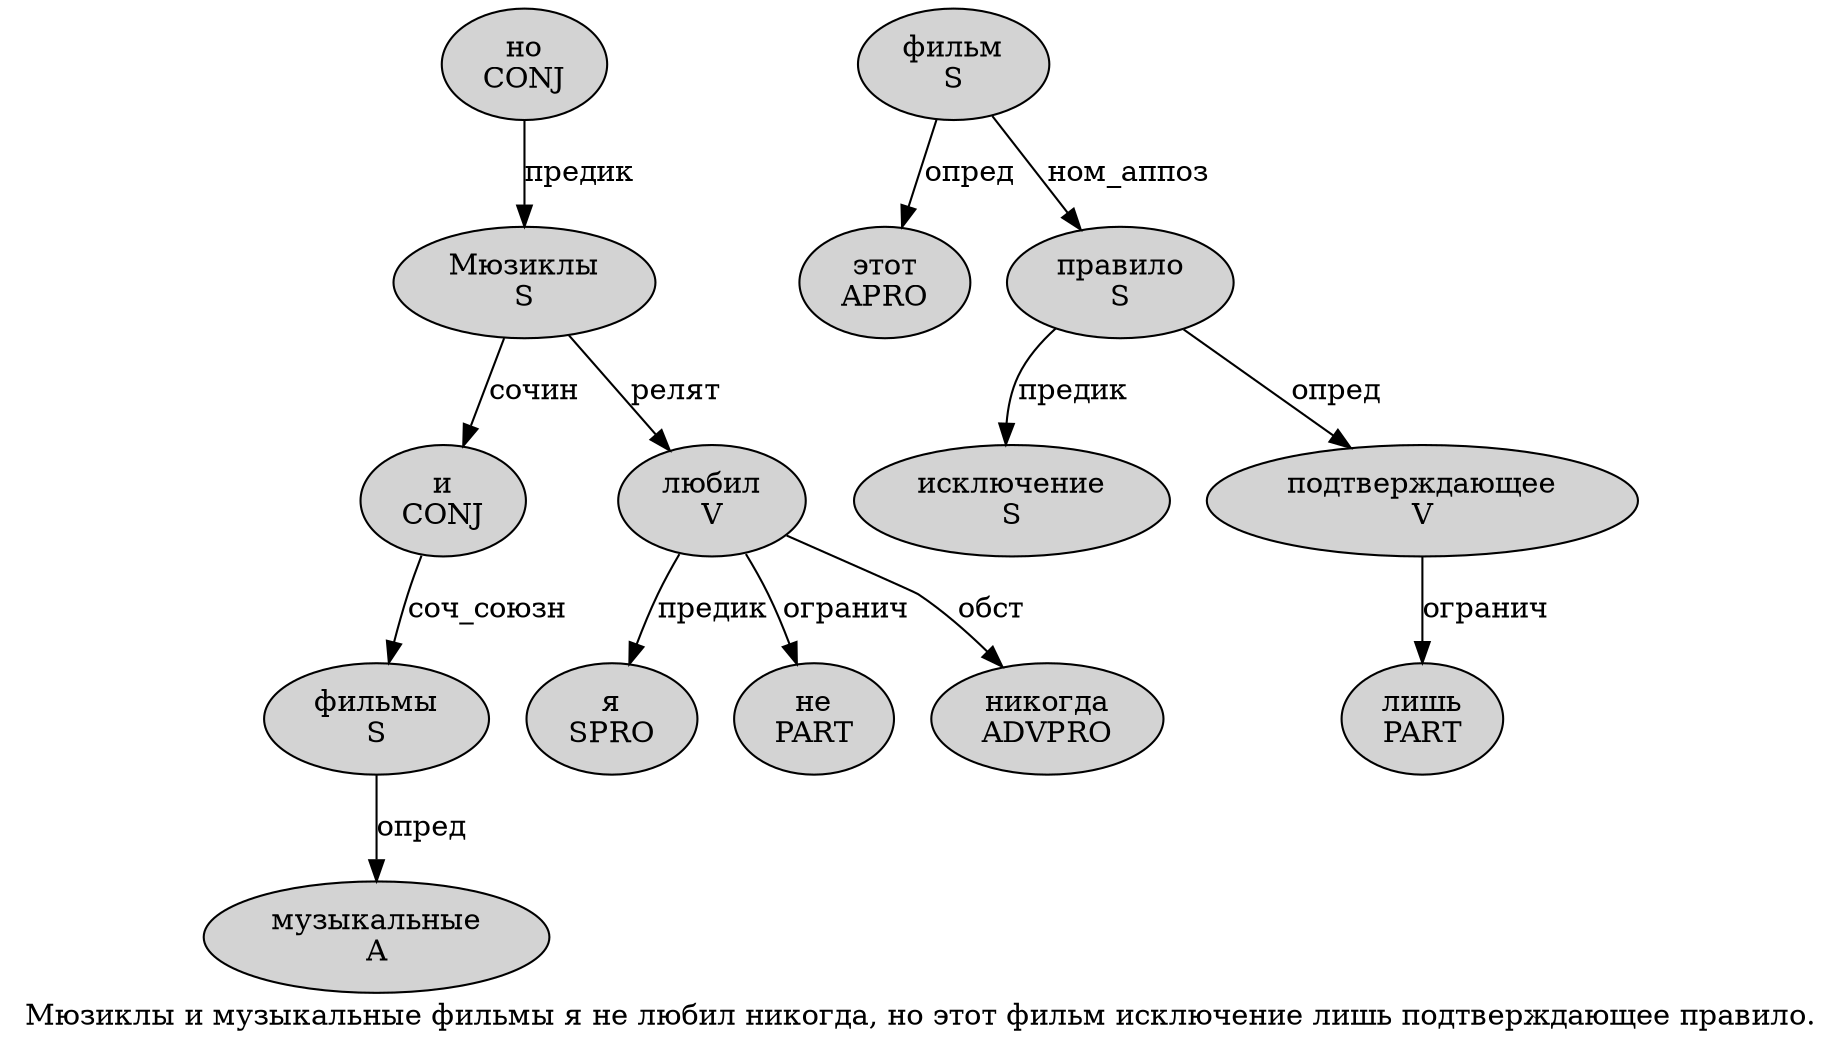 digraph SENTENCE_276 {
	graph [label="Мюзиклы и музыкальные фильмы я не любил никогда, но этот фильм исключение лишь подтверждающее правило."]
	node [style=filled]
		0 [label="Мюзиклы
S" color="" fillcolor=lightgray penwidth=1 shape=ellipse]
		1 [label="и
CONJ" color="" fillcolor=lightgray penwidth=1 shape=ellipse]
		2 [label="музыкальные
A" color="" fillcolor=lightgray penwidth=1 shape=ellipse]
		3 [label="фильмы
S" color="" fillcolor=lightgray penwidth=1 shape=ellipse]
		4 [label="я
SPRO" color="" fillcolor=lightgray penwidth=1 shape=ellipse]
		5 [label="не
PART" color="" fillcolor=lightgray penwidth=1 shape=ellipse]
		6 [label="любил
V" color="" fillcolor=lightgray penwidth=1 shape=ellipse]
		7 [label="никогда
ADVPRO" color="" fillcolor=lightgray penwidth=1 shape=ellipse]
		9 [label="но
CONJ" color="" fillcolor=lightgray penwidth=1 shape=ellipse]
		10 [label="этот
APRO" color="" fillcolor=lightgray penwidth=1 shape=ellipse]
		11 [label="фильм
S" color="" fillcolor=lightgray penwidth=1 shape=ellipse]
		12 [label="исключение
S" color="" fillcolor=lightgray penwidth=1 shape=ellipse]
		13 [label="лишь
PART" color="" fillcolor=lightgray penwidth=1 shape=ellipse]
		14 [label="подтверждающее
V" color="" fillcolor=lightgray penwidth=1 shape=ellipse]
		15 [label="правило
S" color="" fillcolor=lightgray penwidth=1 shape=ellipse]
			14 -> 13 [label="огранич"]
			3 -> 2 [label="опред"]
			0 -> 1 [label="сочин"]
			0 -> 6 [label="релят"]
			1 -> 3 [label="соч_союзн"]
			11 -> 10 [label="опред"]
			11 -> 15 [label="ном_аппоз"]
			9 -> 0 [label="предик"]
			6 -> 4 [label="предик"]
			6 -> 5 [label="огранич"]
			6 -> 7 [label="обст"]
			15 -> 12 [label="предик"]
			15 -> 14 [label="опред"]
}
